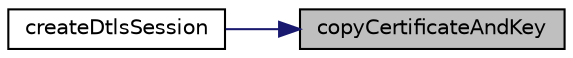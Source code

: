 digraph "copyCertificateAndKey"
{
 // LATEX_PDF_SIZE
  edge [fontname="Helvetica",fontsize="10",labelfontname="Helvetica",labelfontsize="10"];
  node [fontname="Helvetica",fontsize="10",shape=record];
  rankdir="RL";
  Node1 [label="copyCertificateAndKey",height=0.2,width=0.4,color="black", fillcolor="grey75", style="filled", fontcolor="black",tooltip=" "];
  Node1 -> Node2 [dir="back",color="midnightblue",fontsize="10",style="solid",fontname="Helvetica"];
  Node2 [label="createDtlsSession",height=0.2,width=0.4,color="black", fillcolor="white", style="filled",URL="$Dtls__mbedtls_8c.html#ac40bba1019de3e73a9006b12c9dc4eaa",tooltip=" "];
}
